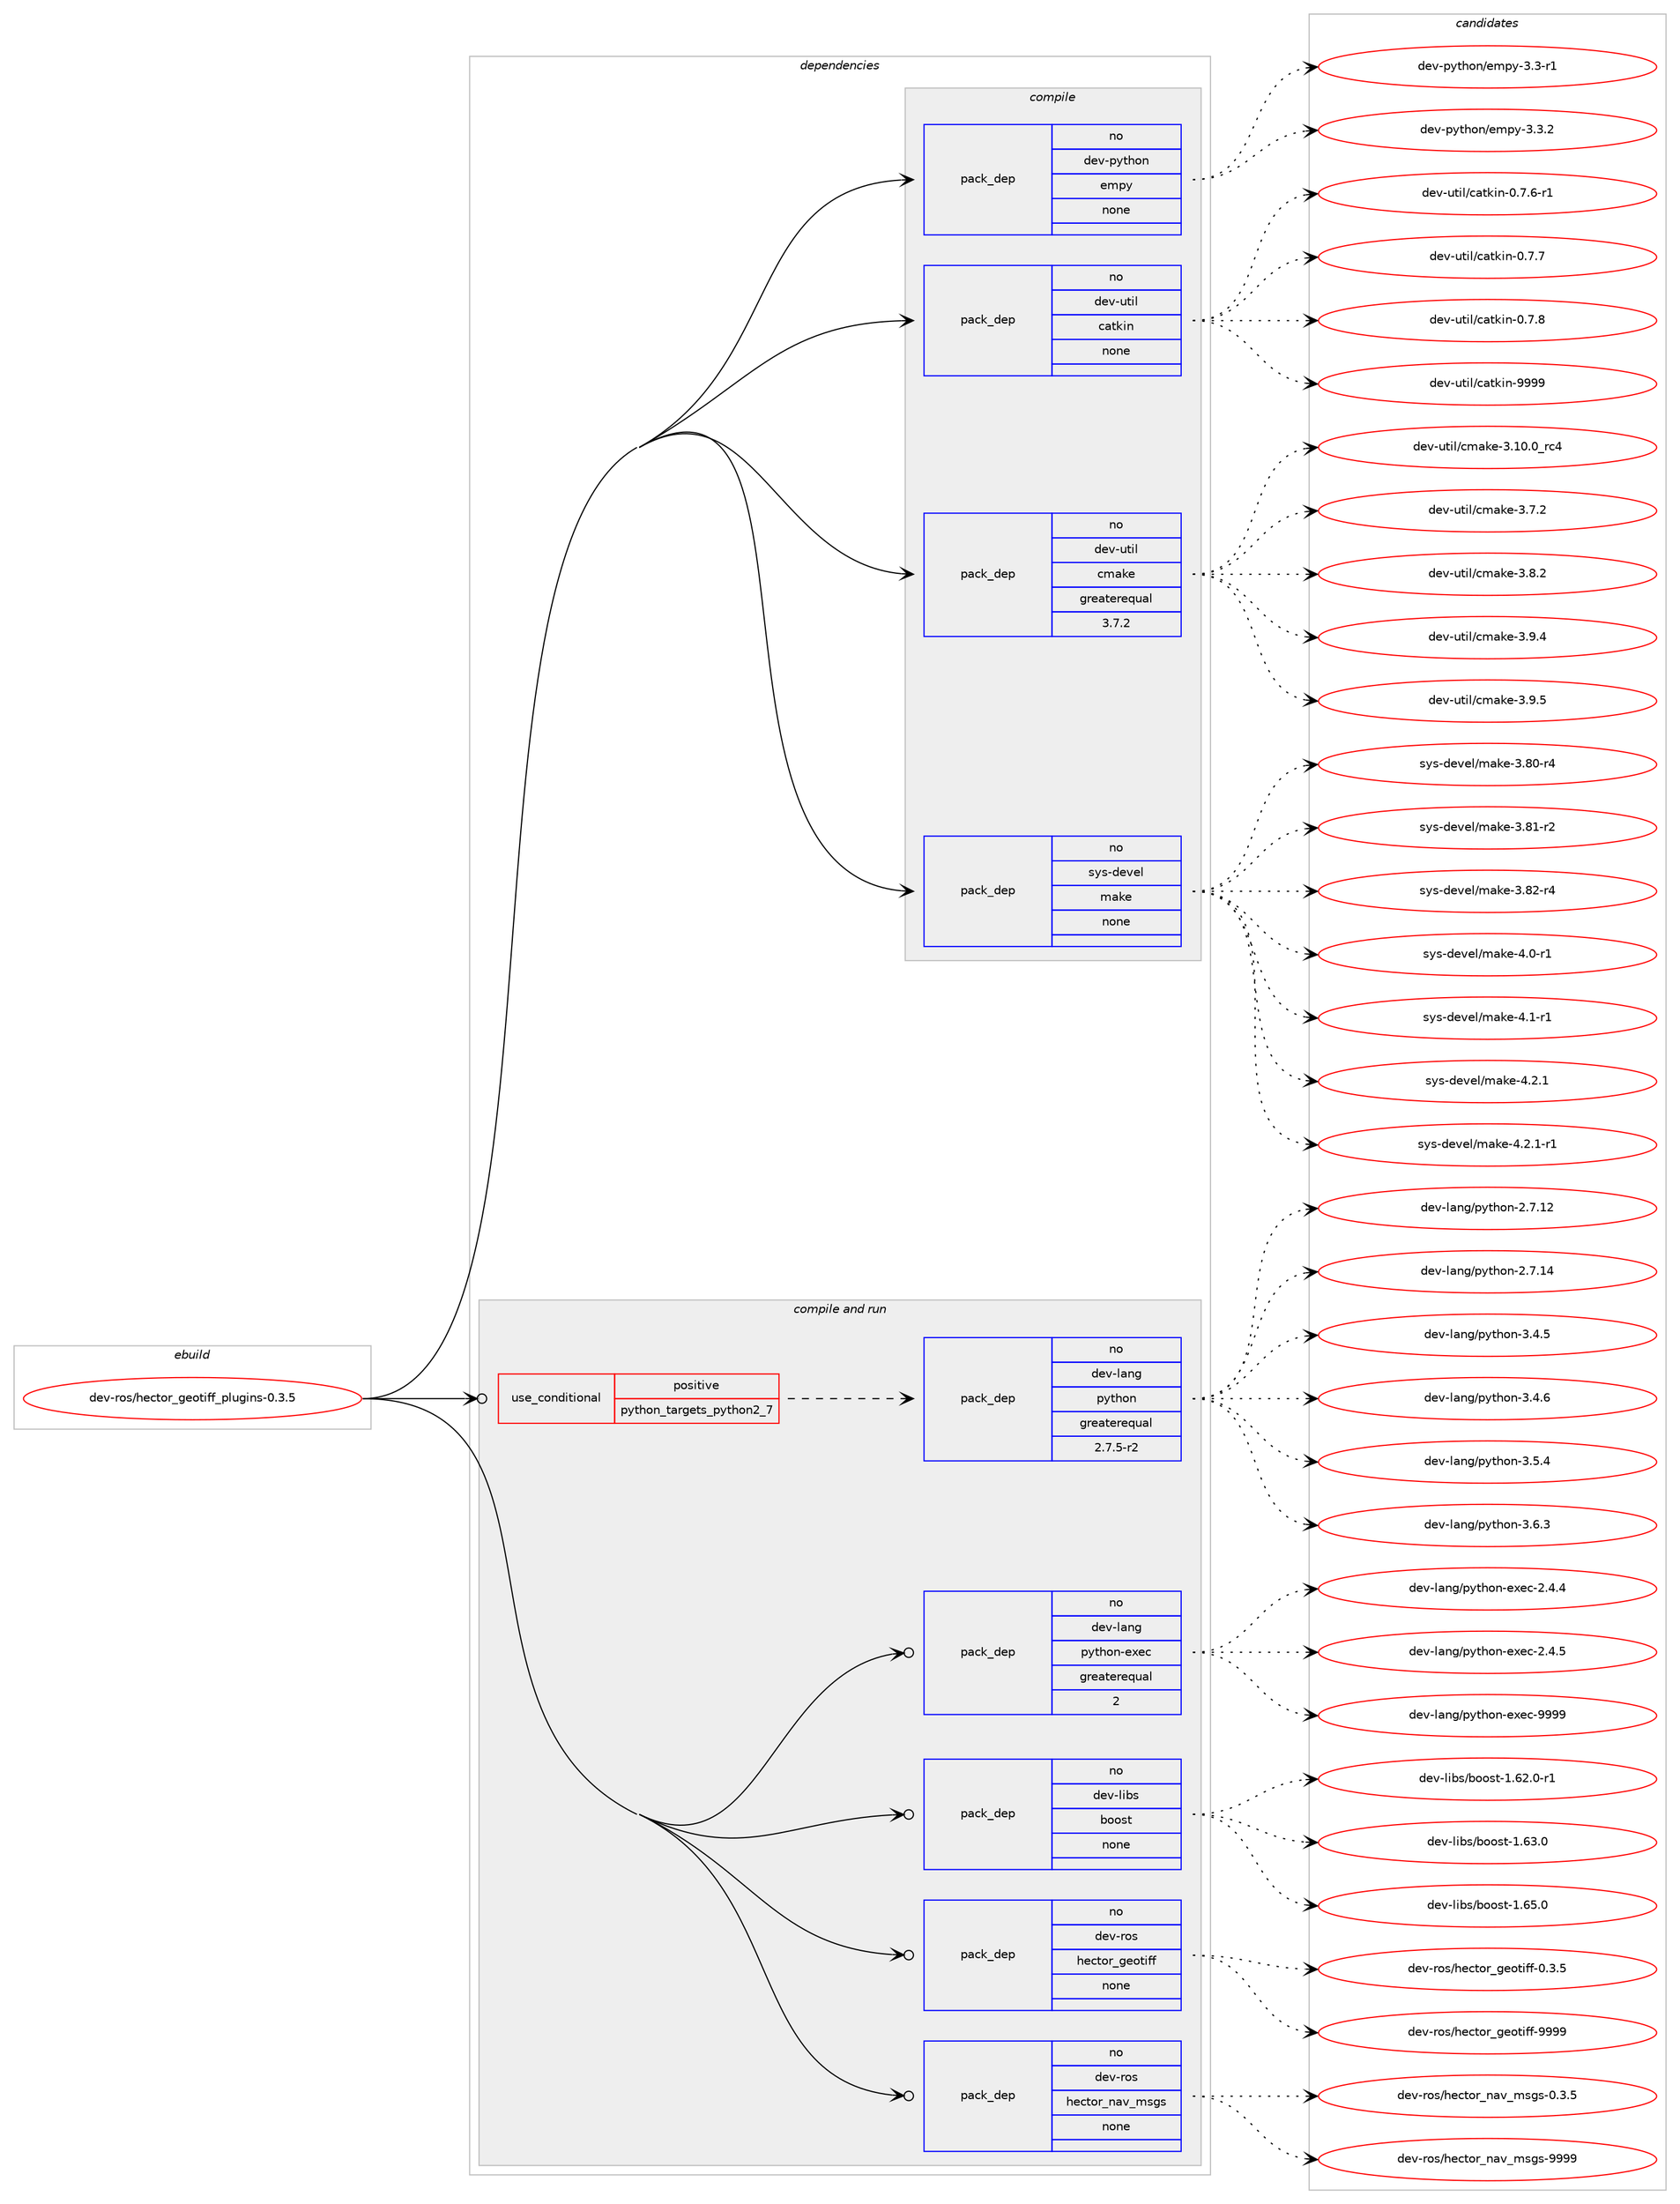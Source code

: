 digraph prolog {

# *************
# Graph options
# *************

newrank=true;
concentrate=true;
compound=true;
graph [rankdir=LR,fontname=Helvetica,fontsize=10,ranksep=1.5];#, ranksep=2.5, nodesep=0.2];
edge  [arrowhead=vee];
node  [fontname=Helvetica,fontsize=10];

# **********
# The ebuild
# **********

subgraph cluster_leftcol {
color=gray;
rank=same;
label=<<i>ebuild</i>>;
id [label="dev-ros/hector_geotiff_plugins-0.3.5", color=red, width=4, href="../dev-ros/hector_geotiff_plugins-0.3.5.svg"];
}

# ****************
# The dependencies
# ****************

subgraph cluster_midcol {
color=gray;
label=<<i>dependencies</i>>;
subgraph cluster_compile {
fillcolor="#eeeeee";
style=filled;
label=<<i>compile</i>>;
subgraph pack152542 {
dependency201959 [label=<<TABLE BORDER="0" CELLBORDER="1" CELLSPACING="0" CELLPADDING="4" WIDTH="220"><TR><TD ROWSPAN="6" CELLPADDING="30">pack_dep</TD></TR><TR><TD WIDTH="110">no</TD></TR><TR><TD>dev-python</TD></TR><TR><TD>empy</TD></TR><TR><TD>none</TD></TR><TR><TD></TD></TR></TABLE>>, shape=none, color=blue];
}
id:e -> dependency201959:w [weight=20,style="solid",arrowhead="vee"];
subgraph pack152543 {
dependency201960 [label=<<TABLE BORDER="0" CELLBORDER="1" CELLSPACING="0" CELLPADDING="4" WIDTH="220"><TR><TD ROWSPAN="6" CELLPADDING="30">pack_dep</TD></TR><TR><TD WIDTH="110">no</TD></TR><TR><TD>dev-util</TD></TR><TR><TD>catkin</TD></TR><TR><TD>none</TD></TR><TR><TD></TD></TR></TABLE>>, shape=none, color=blue];
}
id:e -> dependency201960:w [weight=20,style="solid",arrowhead="vee"];
subgraph pack152544 {
dependency201961 [label=<<TABLE BORDER="0" CELLBORDER="1" CELLSPACING="0" CELLPADDING="4" WIDTH="220"><TR><TD ROWSPAN="6" CELLPADDING="30">pack_dep</TD></TR><TR><TD WIDTH="110">no</TD></TR><TR><TD>dev-util</TD></TR><TR><TD>cmake</TD></TR><TR><TD>greaterequal</TD></TR><TR><TD>3.7.2</TD></TR></TABLE>>, shape=none, color=blue];
}
id:e -> dependency201961:w [weight=20,style="solid",arrowhead="vee"];
subgraph pack152545 {
dependency201962 [label=<<TABLE BORDER="0" CELLBORDER="1" CELLSPACING="0" CELLPADDING="4" WIDTH="220"><TR><TD ROWSPAN="6" CELLPADDING="30">pack_dep</TD></TR><TR><TD WIDTH="110">no</TD></TR><TR><TD>sys-devel</TD></TR><TR><TD>make</TD></TR><TR><TD>none</TD></TR><TR><TD></TD></TR></TABLE>>, shape=none, color=blue];
}
id:e -> dependency201962:w [weight=20,style="solid",arrowhead="vee"];
}
subgraph cluster_compileandrun {
fillcolor="#eeeeee";
style=filled;
label=<<i>compile and run</i>>;
subgraph cond45430 {
dependency201963 [label=<<TABLE BORDER="0" CELLBORDER="1" CELLSPACING="0" CELLPADDING="4"><TR><TD ROWSPAN="3" CELLPADDING="10">use_conditional</TD></TR><TR><TD>positive</TD></TR><TR><TD>python_targets_python2_7</TD></TR></TABLE>>, shape=none, color=red];
subgraph pack152546 {
dependency201964 [label=<<TABLE BORDER="0" CELLBORDER="1" CELLSPACING="0" CELLPADDING="4" WIDTH="220"><TR><TD ROWSPAN="6" CELLPADDING="30">pack_dep</TD></TR><TR><TD WIDTH="110">no</TD></TR><TR><TD>dev-lang</TD></TR><TR><TD>python</TD></TR><TR><TD>greaterequal</TD></TR><TR><TD>2.7.5-r2</TD></TR></TABLE>>, shape=none, color=blue];
}
dependency201963:e -> dependency201964:w [weight=20,style="dashed",arrowhead="vee"];
}
id:e -> dependency201963:w [weight=20,style="solid",arrowhead="odotvee"];
subgraph pack152547 {
dependency201965 [label=<<TABLE BORDER="0" CELLBORDER="1" CELLSPACING="0" CELLPADDING="4" WIDTH="220"><TR><TD ROWSPAN="6" CELLPADDING="30">pack_dep</TD></TR><TR><TD WIDTH="110">no</TD></TR><TR><TD>dev-lang</TD></TR><TR><TD>python-exec</TD></TR><TR><TD>greaterequal</TD></TR><TR><TD>2</TD></TR></TABLE>>, shape=none, color=blue];
}
id:e -> dependency201965:w [weight=20,style="solid",arrowhead="odotvee"];
subgraph pack152548 {
dependency201966 [label=<<TABLE BORDER="0" CELLBORDER="1" CELLSPACING="0" CELLPADDING="4" WIDTH="220"><TR><TD ROWSPAN="6" CELLPADDING="30">pack_dep</TD></TR><TR><TD WIDTH="110">no</TD></TR><TR><TD>dev-libs</TD></TR><TR><TD>boost</TD></TR><TR><TD>none</TD></TR><TR><TD></TD></TR></TABLE>>, shape=none, color=blue];
}
id:e -> dependency201966:w [weight=20,style="solid",arrowhead="odotvee"];
subgraph pack152549 {
dependency201967 [label=<<TABLE BORDER="0" CELLBORDER="1" CELLSPACING="0" CELLPADDING="4" WIDTH="220"><TR><TD ROWSPAN="6" CELLPADDING="30">pack_dep</TD></TR><TR><TD WIDTH="110">no</TD></TR><TR><TD>dev-ros</TD></TR><TR><TD>hector_geotiff</TD></TR><TR><TD>none</TD></TR><TR><TD></TD></TR></TABLE>>, shape=none, color=blue];
}
id:e -> dependency201967:w [weight=20,style="solid",arrowhead="odotvee"];
subgraph pack152550 {
dependency201968 [label=<<TABLE BORDER="0" CELLBORDER="1" CELLSPACING="0" CELLPADDING="4" WIDTH="220"><TR><TD ROWSPAN="6" CELLPADDING="30">pack_dep</TD></TR><TR><TD WIDTH="110">no</TD></TR><TR><TD>dev-ros</TD></TR><TR><TD>hector_nav_msgs</TD></TR><TR><TD>none</TD></TR><TR><TD></TD></TR></TABLE>>, shape=none, color=blue];
}
id:e -> dependency201968:w [weight=20,style="solid",arrowhead="odotvee"];
}
subgraph cluster_run {
fillcolor="#eeeeee";
style=filled;
label=<<i>run</i>>;
}
}

# **************
# The candidates
# **************

subgraph cluster_choices {
rank=same;
color=gray;
label=<<i>candidates</i>>;

subgraph choice152542 {
color=black;
nodesep=1;
choice1001011184511212111610411111047101109112121455146514511449 [label="dev-python/empy-3.3-r1", color=red, width=4,href="../dev-python/empy-3.3-r1.svg"];
choice1001011184511212111610411111047101109112121455146514650 [label="dev-python/empy-3.3.2", color=red, width=4,href="../dev-python/empy-3.3.2.svg"];
dependency201959:e -> choice1001011184511212111610411111047101109112121455146514511449:w [style=dotted,weight="100"];
dependency201959:e -> choice1001011184511212111610411111047101109112121455146514650:w [style=dotted,weight="100"];
}
subgraph choice152543 {
color=black;
nodesep=1;
choice100101118451171161051084799971161071051104548465546544511449 [label="dev-util/catkin-0.7.6-r1", color=red, width=4,href="../dev-util/catkin-0.7.6-r1.svg"];
choice10010111845117116105108479997116107105110454846554655 [label="dev-util/catkin-0.7.7", color=red, width=4,href="../dev-util/catkin-0.7.7.svg"];
choice10010111845117116105108479997116107105110454846554656 [label="dev-util/catkin-0.7.8", color=red, width=4,href="../dev-util/catkin-0.7.8.svg"];
choice100101118451171161051084799971161071051104557575757 [label="dev-util/catkin-9999", color=red, width=4,href="../dev-util/catkin-9999.svg"];
dependency201960:e -> choice100101118451171161051084799971161071051104548465546544511449:w [style=dotted,weight="100"];
dependency201960:e -> choice10010111845117116105108479997116107105110454846554655:w [style=dotted,weight="100"];
dependency201960:e -> choice10010111845117116105108479997116107105110454846554656:w [style=dotted,weight="100"];
dependency201960:e -> choice100101118451171161051084799971161071051104557575757:w [style=dotted,weight="100"];
}
subgraph choice152544 {
color=black;
nodesep=1;
choice1001011184511711610510847991099710710145514649484648951149952 [label="dev-util/cmake-3.10.0_rc4", color=red, width=4,href="../dev-util/cmake-3.10.0_rc4.svg"];
choice10010111845117116105108479910997107101455146554650 [label="dev-util/cmake-3.7.2", color=red, width=4,href="../dev-util/cmake-3.7.2.svg"];
choice10010111845117116105108479910997107101455146564650 [label="dev-util/cmake-3.8.2", color=red, width=4,href="../dev-util/cmake-3.8.2.svg"];
choice10010111845117116105108479910997107101455146574652 [label="dev-util/cmake-3.9.4", color=red, width=4,href="../dev-util/cmake-3.9.4.svg"];
choice10010111845117116105108479910997107101455146574653 [label="dev-util/cmake-3.9.5", color=red, width=4,href="../dev-util/cmake-3.9.5.svg"];
dependency201961:e -> choice1001011184511711610510847991099710710145514649484648951149952:w [style=dotted,weight="100"];
dependency201961:e -> choice10010111845117116105108479910997107101455146554650:w [style=dotted,weight="100"];
dependency201961:e -> choice10010111845117116105108479910997107101455146564650:w [style=dotted,weight="100"];
dependency201961:e -> choice10010111845117116105108479910997107101455146574652:w [style=dotted,weight="100"];
dependency201961:e -> choice10010111845117116105108479910997107101455146574653:w [style=dotted,weight="100"];
}
subgraph choice152545 {
color=black;
nodesep=1;
choice11512111545100101118101108471099710710145514656484511452 [label="sys-devel/make-3.80-r4", color=red, width=4,href="../sys-devel/make-3.80-r4.svg"];
choice11512111545100101118101108471099710710145514656494511450 [label="sys-devel/make-3.81-r2", color=red, width=4,href="../sys-devel/make-3.81-r2.svg"];
choice11512111545100101118101108471099710710145514656504511452 [label="sys-devel/make-3.82-r4", color=red, width=4,href="../sys-devel/make-3.82-r4.svg"];
choice115121115451001011181011084710997107101455246484511449 [label="sys-devel/make-4.0-r1", color=red, width=4,href="../sys-devel/make-4.0-r1.svg"];
choice115121115451001011181011084710997107101455246494511449 [label="sys-devel/make-4.1-r1", color=red, width=4,href="../sys-devel/make-4.1-r1.svg"];
choice115121115451001011181011084710997107101455246504649 [label="sys-devel/make-4.2.1", color=red, width=4,href="../sys-devel/make-4.2.1.svg"];
choice1151211154510010111810110847109971071014552465046494511449 [label="sys-devel/make-4.2.1-r1", color=red, width=4,href="../sys-devel/make-4.2.1-r1.svg"];
dependency201962:e -> choice11512111545100101118101108471099710710145514656484511452:w [style=dotted,weight="100"];
dependency201962:e -> choice11512111545100101118101108471099710710145514656494511450:w [style=dotted,weight="100"];
dependency201962:e -> choice11512111545100101118101108471099710710145514656504511452:w [style=dotted,weight="100"];
dependency201962:e -> choice115121115451001011181011084710997107101455246484511449:w [style=dotted,weight="100"];
dependency201962:e -> choice115121115451001011181011084710997107101455246494511449:w [style=dotted,weight="100"];
dependency201962:e -> choice115121115451001011181011084710997107101455246504649:w [style=dotted,weight="100"];
dependency201962:e -> choice1151211154510010111810110847109971071014552465046494511449:w [style=dotted,weight="100"];
}
subgraph choice152546 {
color=black;
nodesep=1;
choice10010111845108971101034711212111610411111045504655464950 [label="dev-lang/python-2.7.12", color=red, width=4,href="../dev-lang/python-2.7.12.svg"];
choice10010111845108971101034711212111610411111045504655464952 [label="dev-lang/python-2.7.14", color=red, width=4,href="../dev-lang/python-2.7.14.svg"];
choice100101118451089711010347112121116104111110455146524653 [label="dev-lang/python-3.4.5", color=red, width=4,href="../dev-lang/python-3.4.5.svg"];
choice100101118451089711010347112121116104111110455146524654 [label="dev-lang/python-3.4.6", color=red, width=4,href="../dev-lang/python-3.4.6.svg"];
choice100101118451089711010347112121116104111110455146534652 [label="dev-lang/python-3.5.4", color=red, width=4,href="../dev-lang/python-3.5.4.svg"];
choice100101118451089711010347112121116104111110455146544651 [label="dev-lang/python-3.6.3", color=red, width=4,href="../dev-lang/python-3.6.3.svg"];
dependency201964:e -> choice10010111845108971101034711212111610411111045504655464950:w [style=dotted,weight="100"];
dependency201964:e -> choice10010111845108971101034711212111610411111045504655464952:w [style=dotted,weight="100"];
dependency201964:e -> choice100101118451089711010347112121116104111110455146524653:w [style=dotted,weight="100"];
dependency201964:e -> choice100101118451089711010347112121116104111110455146524654:w [style=dotted,weight="100"];
dependency201964:e -> choice100101118451089711010347112121116104111110455146534652:w [style=dotted,weight="100"];
dependency201964:e -> choice100101118451089711010347112121116104111110455146544651:w [style=dotted,weight="100"];
}
subgraph choice152547 {
color=black;
nodesep=1;
choice1001011184510897110103471121211161041111104510112010199455046524652 [label="dev-lang/python-exec-2.4.4", color=red, width=4,href="../dev-lang/python-exec-2.4.4.svg"];
choice1001011184510897110103471121211161041111104510112010199455046524653 [label="dev-lang/python-exec-2.4.5", color=red, width=4,href="../dev-lang/python-exec-2.4.5.svg"];
choice10010111845108971101034711212111610411111045101120101994557575757 [label="dev-lang/python-exec-9999", color=red, width=4,href="../dev-lang/python-exec-9999.svg"];
dependency201965:e -> choice1001011184510897110103471121211161041111104510112010199455046524652:w [style=dotted,weight="100"];
dependency201965:e -> choice1001011184510897110103471121211161041111104510112010199455046524653:w [style=dotted,weight="100"];
dependency201965:e -> choice10010111845108971101034711212111610411111045101120101994557575757:w [style=dotted,weight="100"];
}
subgraph choice152548 {
color=black;
nodesep=1;
choice10010111845108105981154798111111115116454946545046484511449 [label="dev-libs/boost-1.62.0-r1", color=red, width=4,href="../dev-libs/boost-1.62.0-r1.svg"];
choice1001011184510810598115479811111111511645494654514648 [label="dev-libs/boost-1.63.0", color=red, width=4,href="../dev-libs/boost-1.63.0.svg"];
choice1001011184510810598115479811111111511645494654534648 [label="dev-libs/boost-1.65.0", color=red, width=4,href="../dev-libs/boost-1.65.0.svg"];
dependency201966:e -> choice10010111845108105981154798111111115116454946545046484511449:w [style=dotted,weight="100"];
dependency201966:e -> choice1001011184510810598115479811111111511645494654514648:w [style=dotted,weight="100"];
dependency201966:e -> choice1001011184510810598115479811111111511645494654534648:w [style=dotted,weight="100"];
}
subgraph choice152549 {
color=black;
nodesep=1;
choice10010111845114111115471041019911611111495103101111116105102102454846514653 [label="dev-ros/hector_geotiff-0.3.5", color=red, width=4,href="../dev-ros/hector_geotiff-0.3.5.svg"];
choice100101118451141111154710410199116111114951031011111161051021024557575757 [label="dev-ros/hector_geotiff-9999", color=red, width=4,href="../dev-ros/hector_geotiff-9999.svg"];
dependency201967:e -> choice10010111845114111115471041019911611111495103101111116105102102454846514653:w [style=dotted,weight="100"];
dependency201967:e -> choice100101118451141111154710410199116111114951031011111161051021024557575757:w [style=dotted,weight="100"];
}
subgraph choice152550 {
color=black;
nodesep=1;
choice100101118451141111154710410199116111114951109711895109115103115454846514653 [label="dev-ros/hector_nav_msgs-0.3.5", color=red, width=4,href="../dev-ros/hector_nav_msgs-0.3.5.svg"];
choice1001011184511411111547104101991161111149511097118951091151031154557575757 [label="dev-ros/hector_nav_msgs-9999", color=red, width=4,href="../dev-ros/hector_nav_msgs-9999.svg"];
dependency201968:e -> choice100101118451141111154710410199116111114951109711895109115103115454846514653:w [style=dotted,weight="100"];
dependency201968:e -> choice1001011184511411111547104101991161111149511097118951091151031154557575757:w [style=dotted,weight="100"];
}
}

}
